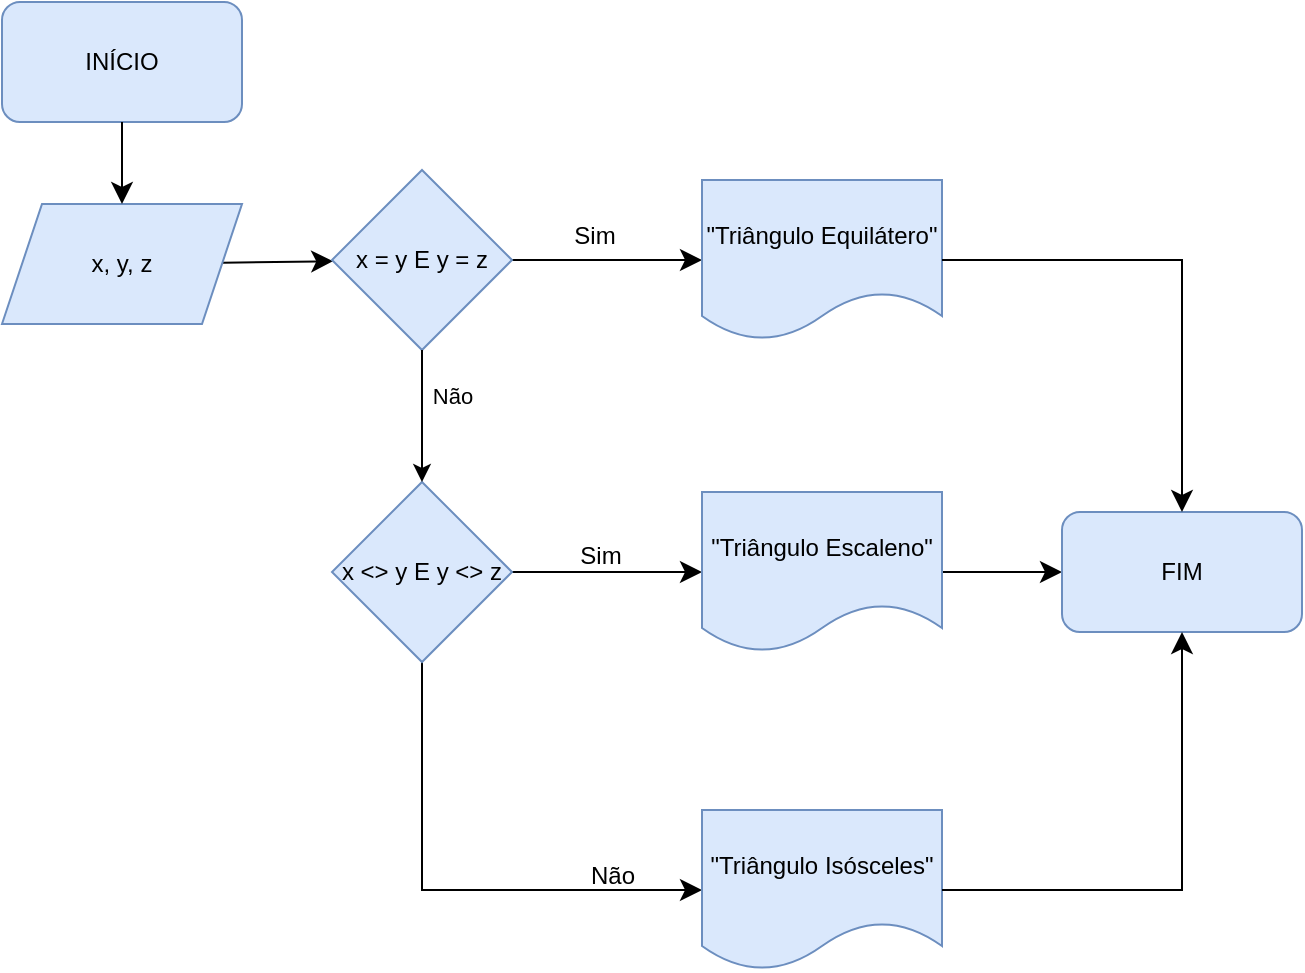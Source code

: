 <mxfile version="26.0.11">
  <diagram name="Página-1" id="dMHvQhVj3VRbbtBWQjQE">
    <mxGraphModel dx="2453" dy="745" grid="1" gridSize="10" guides="1" tooltips="1" connect="1" arrows="1" fold="1" page="1" pageScale="1" pageWidth="827" pageHeight="1169" math="0" shadow="0">
      <root>
        <mxCell id="0" />
        <mxCell id="1" parent="0" />
        <mxCell id="3xpD1GNYhK4gNY7aqobl-21" value="INÍCIO" style="rounded=1;whiteSpace=wrap;html=1;fillColor=#dae8fc;strokeColor=#6c8ebf;" parent="1" vertex="1">
          <mxGeometry x="-1565" y="343" width="120" height="60" as="geometry" />
        </mxCell>
        <mxCell id="3xpD1GNYhK4gNY7aqobl-22" value="" style="edgeStyle=none;curved=1;rounded=0;orthogonalLoop=1;jettySize=auto;html=1;fontSize=12;startSize=8;endSize=8;" parent="1" source="3xpD1GNYhK4gNY7aqobl-23" target="3xpD1GNYhK4gNY7aqobl-28" edge="1">
          <mxGeometry relative="1" as="geometry" />
        </mxCell>
        <mxCell id="3xpD1GNYhK4gNY7aqobl-23" value="x, y, z" style="shape=parallelogram;perimeter=parallelogramPerimeter;whiteSpace=wrap;html=1;fixedSize=1;fillColor=#dae8fc;strokeColor=#6c8ebf;" parent="1" vertex="1">
          <mxGeometry x="-1565" y="444" width="120" height="60" as="geometry" />
        </mxCell>
        <mxCell id="3xpD1GNYhK4gNY7aqobl-24" value="" style="edgeStyle=none;curved=1;rounded=0;orthogonalLoop=1;jettySize=auto;html=1;fontSize=12;startSize=8;endSize=8;" parent="1" source="3xpD1GNYhK4gNY7aqobl-28" target="3xpD1GNYhK4gNY7aqobl-29" edge="1">
          <mxGeometry relative="1" as="geometry" />
        </mxCell>
        <mxCell id="3xpD1GNYhK4gNY7aqobl-25" value="Sim" style="edgeLabel;html=1;align=center;verticalAlign=middle;resizable=0;points=[];fontSize=12;labelBackgroundColor=none;" parent="3xpD1GNYhK4gNY7aqobl-24" vertex="1" connectable="0">
          <mxGeometry x="-0.151" y="-3" relative="1" as="geometry">
            <mxPoint y="-15" as="offset" />
          </mxGeometry>
        </mxCell>
        <mxCell id="3xpD1GNYhK4gNY7aqobl-28" value="x = y E y = z" style="rhombus;whiteSpace=wrap;html=1;fillStyle=auto;shadow=0;rounded=0;fillColor=#dae8fc;strokeColor=#6c8ebf;" parent="1" vertex="1">
          <mxGeometry x="-1400" y="427" width="90" height="90" as="geometry" />
        </mxCell>
        <mxCell id="3xpD1GNYhK4gNY7aqobl-29" value="&quot;Triângulo Equilátero&quot;" style="shape=document;whiteSpace=wrap;html=1;boundedLbl=1;fillColor=#dae8fc;strokeColor=#6c8ebf;" parent="1" vertex="1">
          <mxGeometry x="-1215" y="432" width="120" height="80" as="geometry" />
        </mxCell>
        <mxCell id="3xpD1GNYhK4gNY7aqobl-30" value="" style="edgeStyle=none;curved=1;rounded=0;orthogonalLoop=1;jettySize=auto;html=1;fontSize=12;startSize=8;endSize=8;" parent="1" source="3xpD1GNYhK4gNY7aqobl-34" target="3xpD1GNYhK4gNY7aqobl-36" edge="1">
          <mxGeometry relative="1" as="geometry" />
        </mxCell>
        <mxCell id="3xpD1GNYhK4gNY7aqobl-31" value="Sim" style="edgeLabel;html=1;align=center;verticalAlign=middle;resizable=0;points=[];fontSize=12;labelBackgroundColor=none;" parent="3xpD1GNYhK4gNY7aqobl-30" vertex="1" connectable="0">
          <mxGeometry x="-0.08" y="-1" relative="1" as="geometry">
            <mxPoint y="-9" as="offset" />
          </mxGeometry>
        </mxCell>
        <mxCell id="3xpD1GNYhK4gNY7aqobl-32" value="" style="edgeStyle=none;curved=0;rounded=0;orthogonalLoop=1;jettySize=auto;html=1;fontSize=12;startSize=8;endSize=8;exitX=0.5;exitY=1;exitDx=0;exitDy=0;" parent="1" source="3xpD1GNYhK4gNY7aqobl-34" target="3xpD1GNYhK4gNY7aqobl-37" edge="1">
          <mxGeometry relative="1" as="geometry">
            <mxPoint x="-1355" y="609" as="sourcePoint" />
            <Array as="points">
              <mxPoint x="-1355" y="787" />
            </Array>
          </mxGeometry>
        </mxCell>
        <mxCell id="3xpD1GNYhK4gNY7aqobl-33" value="Não" style="edgeLabel;html=1;align=center;verticalAlign=middle;resizable=0;points=[];fontSize=12;labelBackgroundColor=none;" parent="3xpD1GNYhK4gNY7aqobl-32" vertex="1" connectable="0">
          <mxGeometry x="0.004" y="1" relative="1" as="geometry">
            <mxPoint x="81" y="-6" as="offset" />
          </mxGeometry>
        </mxCell>
        <mxCell id="3xpD1GNYhK4gNY7aqobl-34" value="x &amp;lt;&amp;gt; y E y &amp;lt;&amp;gt; z" style="rhombus;whiteSpace=wrap;html=1;fillColor=#dae8fc;strokeColor=#6c8ebf;" parent="1" vertex="1">
          <mxGeometry x="-1400" y="583" width="90" height="90" as="geometry" />
        </mxCell>
        <mxCell id="3xpD1GNYhK4gNY7aqobl-35" value="" style="edgeStyle=none;curved=1;rounded=0;orthogonalLoop=1;jettySize=auto;html=1;fontSize=12;startSize=8;endSize=8;" parent="1" source="3xpD1GNYhK4gNY7aqobl-36" target="3xpD1GNYhK4gNY7aqobl-38" edge="1">
          <mxGeometry relative="1" as="geometry" />
        </mxCell>
        <mxCell id="3xpD1GNYhK4gNY7aqobl-36" value="&quot;Triângulo Escaleno&quot;" style="shape=document;whiteSpace=wrap;html=1;boundedLbl=1;fillColor=#dae8fc;strokeColor=#6c8ebf;" parent="1" vertex="1">
          <mxGeometry x="-1215" y="588" width="120" height="80" as="geometry" />
        </mxCell>
        <mxCell id="3xpD1GNYhK4gNY7aqobl-37" value="&quot;Triângulo Isósceles&quot;" style="shape=document;whiteSpace=wrap;html=1;boundedLbl=1;fillColor=#dae8fc;strokeColor=#6c8ebf;" parent="1" vertex="1">
          <mxGeometry x="-1215" y="747" width="120" height="80" as="geometry" />
        </mxCell>
        <mxCell id="3xpD1GNYhK4gNY7aqobl-38" value="FIM" style="rounded=1;whiteSpace=wrap;html=1;fillColor=#dae8fc;strokeColor=#6c8ebf;" parent="1" vertex="1">
          <mxGeometry x="-1035" y="598" width="120" height="60" as="geometry" />
        </mxCell>
        <mxCell id="3xpD1GNYhK4gNY7aqobl-39" value="" style="endArrow=classic;html=1;rounded=0;fontSize=12;startSize=8;endSize=8;curved=0;exitX=1;exitY=0.5;exitDx=0;exitDy=0;entryX=0.5;entryY=0;entryDx=0;entryDy=0;" parent="1" source="3xpD1GNYhK4gNY7aqobl-29" target="3xpD1GNYhK4gNY7aqobl-38" edge="1">
          <mxGeometry width="50" height="50" relative="1" as="geometry">
            <mxPoint x="-1265" y="540" as="sourcePoint" />
            <mxPoint x="-1215" y="490" as="targetPoint" />
            <Array as="points">
              <mxPoint x="-975" y="472" />
            </Array>
          </mxGeometry>
        </mxCell>
        <mxCell id="3xpD1GNYhK4gNY7aqobl-40" value="" style="endArrow=classic;html=1;rounded=0;fontSize=12;startSize=8;endSize=8;curved=0;exitX=1;exitY=0.5;exitDx=0;exitDy=0;entryX=0.5;entryY=1;entryDx=0;entryDy=0;" parent="1" source="3xpD1GNYhK4gNY7aqobl-37" target="3xpD1GNYhK4gNY7aqobl-38" edge="1">
          <mxGeometry width="50" height="50" relative="1" as="geometry">
            <mxPoint x="-1195" y="486" as="sourcePoint" />
            <mxPoint x="-1145" y="436" as="targetPoint" />
            <Array as="points">
              <mxPoint x="-975" y="787" />
            </Array>
          </mxGeometry>
        </mxCell>
        <mxCell id="3xpD1GNYhK4gNY7aqobl-41" value="" style="endArrow=classic;html=1;rounded=0;fontSize=12;startSize=8;endSize=8;curved=1;exitX=0.5;exitY=1;exitDx=0;exitDy=0;entryX=0.5;entryY=0;entryDx=0;entryDy=0;" parent="1" source="3xpD1GNYhK4gNY7aqobl-21" target="3xpD1GNYhK4gNY7aqobl-23" edge="1">
          <mxGeometry width="50" height="50" relative="1" as="geometry">
            <mxPoint x="-1270" y="543" as="sourcePoint" />
            <mxPoint x="-1220" y="493" as="targetPoint" />
          </mxGeometry>
        </mxCell>
        <mxCell id="3xpD1GNYhK4gNY7aqobl-46" value="" style="endArrow=classic;html=1;rounded=0;exitX=0.5;exitY=1;exitDx=0;exitDy=0;entryX=0.5;entryY=0;entryDx=0;entryDy=0;" parent="1" source="3xpD1GNYhK4gNY7aqobl-28" target="3xpD1GNYhK4gNY7aqobl-34" edge="1">
          <mxGeometry width="50" height="50" relative="1" as="geometry">
            <mxPoint x="-1300" y="663" as="sourcePoint" />
            <mxPoint x="-1250" y="613" as="targetPoint" />
          </mxGeometry>
        </mxCell>
        <mxCell id="kd8OlZcI2vvXdNz_fZnU-1" value="Não" style="edgeLabel;html=1;align=center;verticalAlign=middle;resizable=0;points=[];labelBackgroundColor=none;" vertex="1" connectable="0" parent="3xpD1GNYhK4gNY7aqobl-46">
          <mxGeometry x="-0.303" y="2" relative="1" as="geometry">
            <mxPoint x="13" as="offset" />
          </mxGeometry>
        </mxCell>
      </root>
    </mxGraphModel>
  </diagram>
</mxfile>
